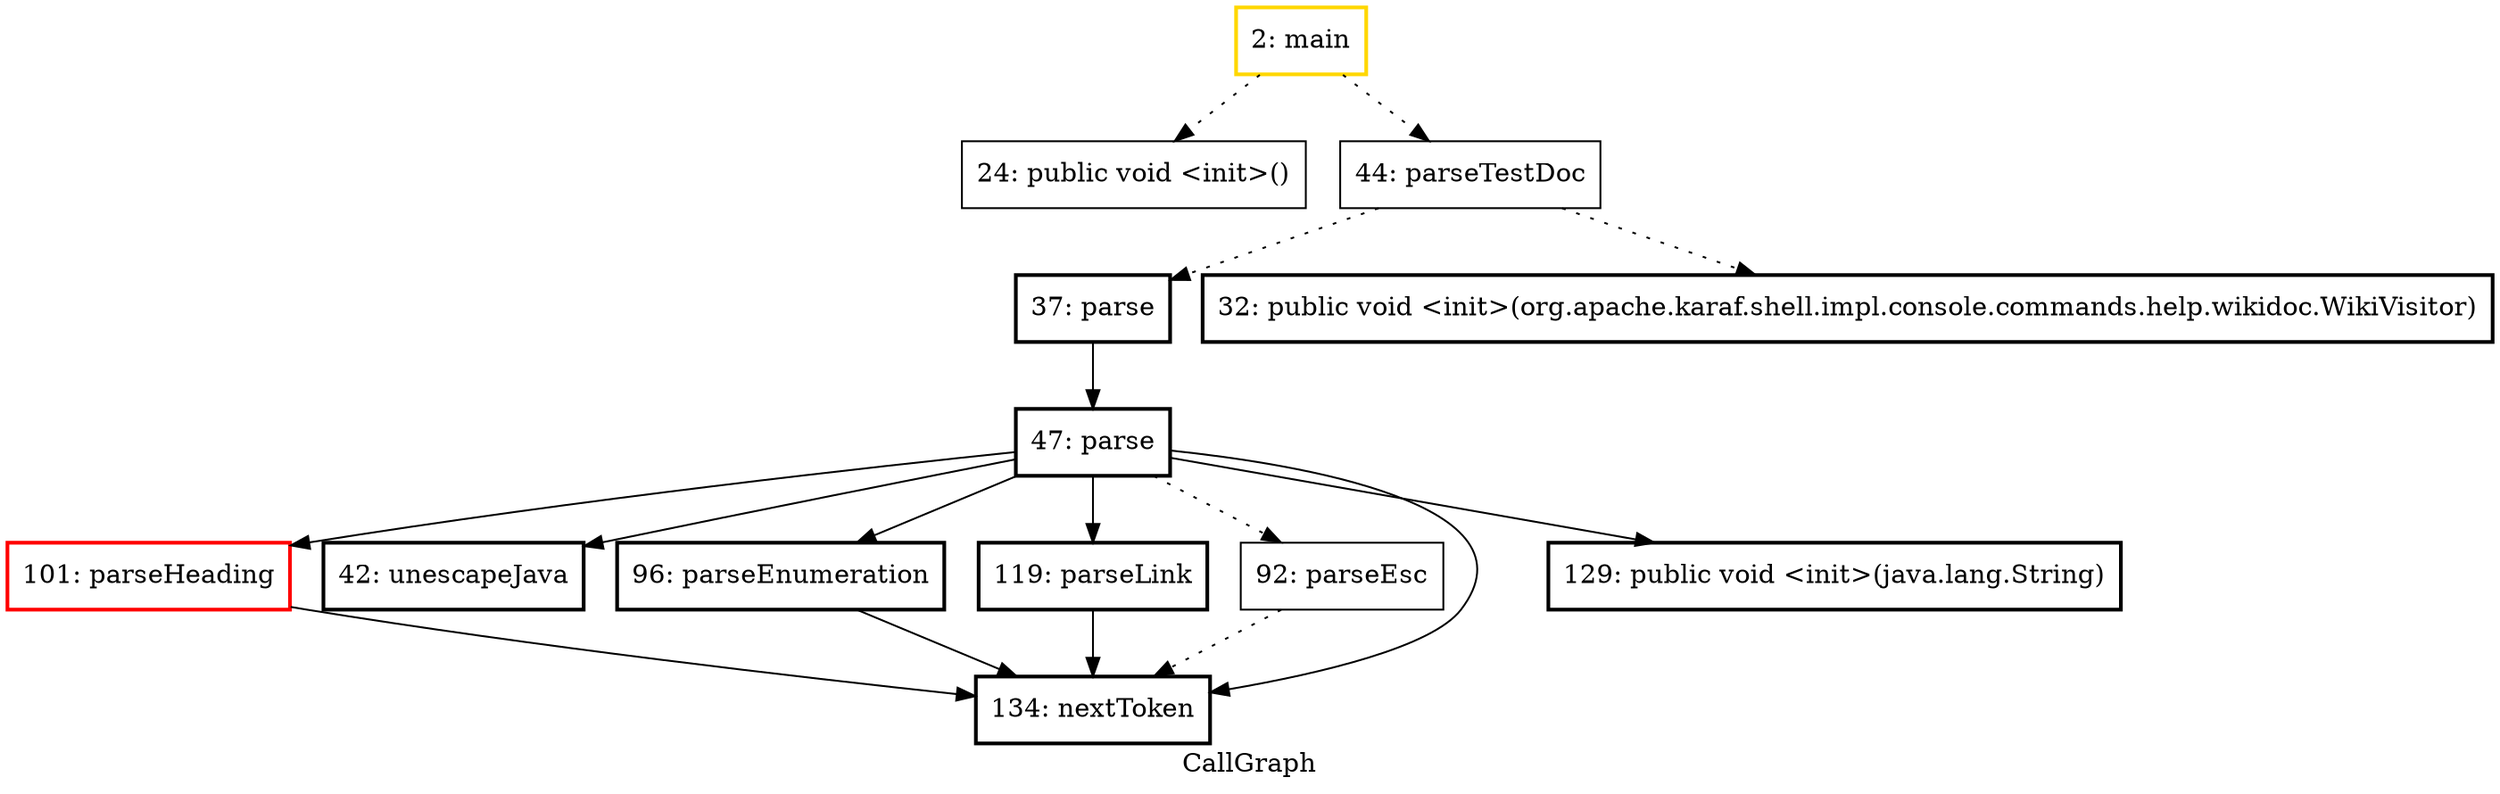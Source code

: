 digraph "CallGraph" {
    label="CallGraph";
node [shape=box];
"2: main" [color=gold] [style=bold]
"101: parseHeading" [color=red] [style=bold]
"24: public void <init>()"
"44: parseTestDoc"
"37: parse" [style=bold]
"32: public void <init>(org.apache.karaf.shell.impl.console.commands.help.wikidoc.WikiVisitor)" [style=bold]
"47: parse" [style=bold]
"42: unescapeJava" [style=bold]
"96: parseEnumeration" [style=bold]
"119: parseLink" [style=bold]
"92: parseEsc"
"134: nextToken" [style=bold]
"129: public void <init>(java.lang.String)" [style=bold]
"2: main"->"24: public void <init>()" [style=dotted];

"2: main"->"44: parseTestDoc" [style=dotted];

"44: parseTestDoc"->"37: parse" [style=dotted];

"44: parseTestDoc"->"32: public void <init>(org.apache.karaf.shell.impl.console.commands.help.wikidoc.WikiVisitor)" [style=dotted];

"37: parse"->"47: parse";

"47: parse"->"42: unescapeJava";

"47: parse"->"96: parseEnumeration";

"47: parse"->"101: parseHeading";

"47: parse"->"119: parseLink";

"47: parse"->"92: parseEsc" [style=dotted];

"47: parse"->"134: nextToken";

"47: parse"->"129: public void <init>(java.lang.String)";

"96: parseEnumeration"->"134: nextToken";

"101: parseHeading"->"134: nextToken";

"119: parseLink"->"134: nextToken";

"92: parseEsc"->"134: nextToken" [style=dotted];

}
